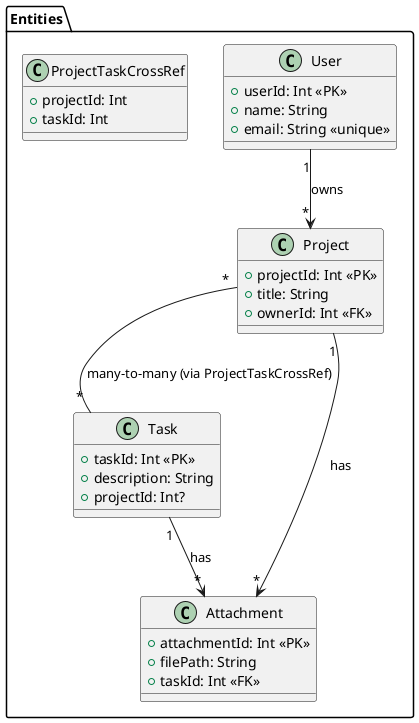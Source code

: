 @startuml
package "Entities" {
  class User {
    +userId: Int <<PK>>
    +name: String
    +email: String <<unique>>
  }
  class Project {
    +projectId: Int <<PK>>
    +title: String
    +ownerId: Int <<FK>>
  }
  class Task {
    +taskId: Int <<PK>>
    +description: String
    +projectId: Int?
  }
  class Attachment {
    +attachmentId: Int <<PK>>
    +filePath: String
    +taskId: Int <<FK>>
  }
  class ProjectTaskCrossRef {
    +projectId: Int
    +taskId: Int
  }
}

User "1" --> "*" Project : owns
Project "1" --> "*" Attachment : has
Task "1" --> "*" Attachment : has
Project "*" -- "*" Task : many-to-many (via ProjectTaskCrossRef)
@enduml
